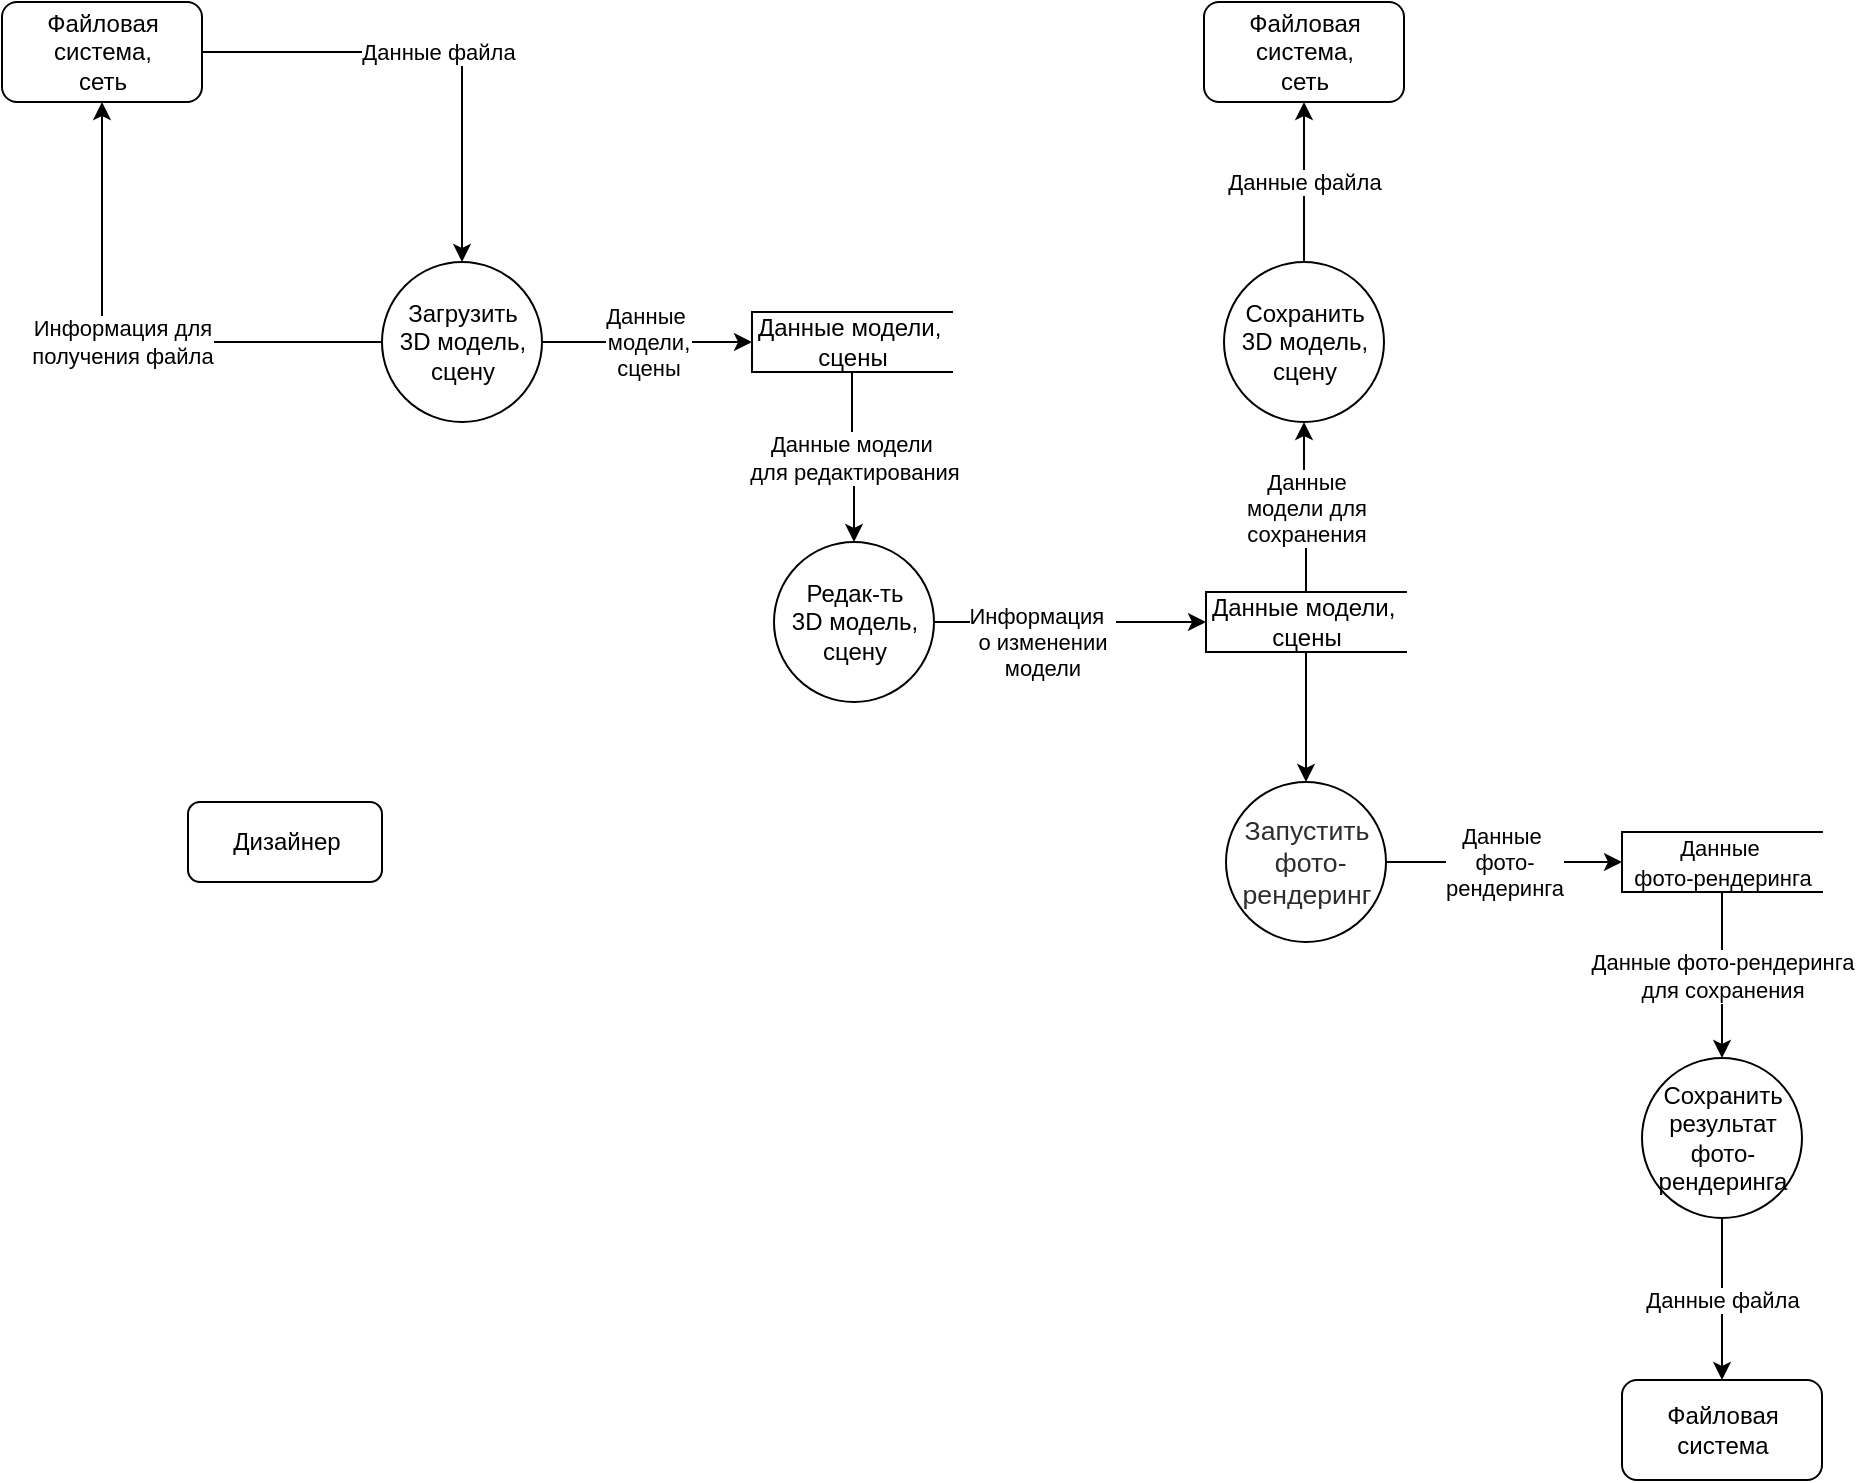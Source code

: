<mxfile version="14.7.6" type="github">
  <diagram id="zpo06m7_BMjcQepiqPYK" name="Page-1">
    <mxGraphModel dx="868" dy="482" grid="1" gridSize="10" guides="1" tooltips="1" connect="1" arrows="1" fold="1" page="1" pageScale="1" pageWidth="1169" pageHeight="827" math="0" shadow="0">
      <root>
        <mxCell id="0" />
        <mxCell id="1" parent="0" />
        <mxCell id="oDMPhcDwK1nl3bNBo1yr-3" value="Информация для&lt;br&gt;получения файла" style="edgeStyle=orthogonalEdgeStyle;rounded=0;orthogonalLoop=1;jettySize=auto;html=1;" edge="1" parent="1" source="nFgDgpKMFWf3unUXLBJT-1" target="60nflXu5xfEMRwVFv_RP-4">
          <mxGeometry relative="1" as="geometry" />
        </mxCell>
        <mxCell id="oDMPhcDwK1nl3bNBo1yr-5" value="Данные&amp;nbsp;&lt;br&gt;модели,&lt;br&gt;сцены" style="edgeStyle=orthogonalEdgeStyle;rounded=0;orthogonalLoop=1;jettySize=auto;html=1;" edge="1" parent="1" source="nFgDgpKMFWf3unUXLBJT-1" target="nFgDgpKMFWf3unUXLBJT-2">
          <mxGeometry relative="1" as="geometry" />
        </mxCell>
        <mxCell id="nFgDgpKMFWf3unUXLBJT-1" value="&lt;span&gt;Загрузить &lt;br&gt;3D модель, &lt;br&gt;сцену&lt;/span&gt;" style="shape=ellipse;html=1;dashed=0;whitespace=wrap;aspect=fixed;perimeter=ellipsePerimeter;" parent="1" vertex="1">
          <mxGeometry x="317" y="170" width="80" height="80" as="geometry" />
        </mxCell>
        <mxCell id="oDMPhcDwK1nl3bNBo1yr-8" value="Данные модели&amp;nbsp;&lt;br&gt;для редактирования" style="edgeStyle=orthogonalEdgeStyle;rounded=0;orthogonalLoop=1;jettySize=auto;html=1;" edge="1" parent="1" source="nFgDgpKMFWf3unUXLBJT-2" target="oDMPhcDwK1nl3bNBo1yr-7">
          <mxGeometry relative="1" as="geometry" />
        </mxCell>
        <mxCell id="oDMPhcDwK1nl3bNBo1yr-11" value="Данные &lt;br&gt;модели для&lt;br&gt;сохранения&lt;br&gt;" style="edgeStyle=orthogonalEdgeStyle;rounded=0;orthogonalLoop=1;jettySize=auto;html=1;exitX=0.5;exitY=0;exitDx=0;exitDy=0;" edge="1" parent="1" source="oDMPhcDwK1nl3bNBo1yr-14" target="oDMPhcDwK1nl3bNBo1yr-10">
          <mxGeometry relative="1" as="geometry" />
        </mxCell>
        <mxCell id="nFgDgpKMFWf3unUXLBJT-2" value="Данные модели,&amp;nbsp;&lt;br&gt;сцены" style="html=1;dashed=0;whitespace=wrap;shape=partialRectangle;right=0;" parent="1" vertex="1">
          <mxGeometry x="502" y="195" width="100" height="30" as="geometry" />
        </mxCell>
        <mxCell id="oDMPhcDwK1nl3bNBo1yr-4" value="Данные файла" style="edgeStyle=orthogonalEdgeStyle;rounded=0;orthogonalLoop=1;jettySize=auto;html=1;" edge="1" parent="1" source="60nflXu5xfEMRwVFv_RP-4" target="nFgDgpKMFWf3unUXLBJT-1">
          <mxGeometry relative="1" as="geometry" />
        </mxCell>
        <mxCell id="60nflXu5xfEMRwVFv_RP-4" value="Файловая &lt;br&gt;система,&lt;br&gt;сеть" style="html=1;dashed=0;whitespace=wrap;rounded=1;" parent="1" vertex="1">
          <mxGeometry x="127" y="40" width="100" height="50" as="geometry" />
        </mxCell>
        <mxCell id="oDMPhcDwK1nl3bNBo1yr-1" value="Файловая&lt;br&gt;система,&lt;br&gt;сеть" style="html=1;dashed=0;whitespace=wrap;rounded=1;" vertex="1" parent="1">
          <mxGeometry x="728" y="40" width="100" height="50" as="geometry" />
        </mxCell>
        <mxCell id="oDMPhcDwK1nl3bNBo1yr-2" value="Дизайнер" style="html=1;dashed=0;whitespace=wrap;rounded=1;" vertex="1" parent="1">
          <mxGeometry x="220" y="440" width="97" height="40" as="geometry" />
        </mxCell>
        <mxCell id="oDMPhcDwK1nl3bNBo1yr-15" value="Информация&amp;nbsp;&amp;nbsp;&lt;br&gt;о изменении &lt;br&gt;модели" style="edgeStyle=orthogonalEdgeStyle;rounded=0;orthogonalLoop=1;jettySize=auto;html=1;" edge="1" parent="1" source="oDMPhcDwK1nl3bNBo1yr-7" target="oDMPhcDwK1nl3bNBo1yr-14">
          <mxGeometry x="-0.206" y="-10" relative="1" as="geometry">
            <mxPoint as="offset" />
          </mxGeometry>
        </mxCell>
        <mxCell id="oDMPhcDwK1nl3bNBo1yr-7" value="&lt;span style=&quot;font-family: &amp;#34;helvetica&amp;#34;&quot;&gt;Редак-ть&lt;br&gt;3D модель, &lt;br&gt;сцену&lt;/span&gt;" style="shape=ellipse;html=1;dashed=0;whitespace=wrap;aspect=fixed;perimeter=ellipsePerimeter;" vertex="1" parent="1">
          <mxGeometry x="513" y="310" width="80" height="80" as="geometry" />
        </mxCell>
        <mxCell id="oDMPhcDwK1nl3bNBo1yr-12" value="Данные файла" style="edgeStyle=orthogonalEdgeStyle;rounded=0;orthogonalLoop=1;jettySize=auto;html=1;" edge="1" parent="1" source="oDMPhcDwK1nl3bNBo1yr-10" target="oDMPhcDwK1nl3bNBo1yr-1">
          <mxGeometry relative="1" as="geometry" />
        </mxCell>
        <mxCell id="oDMPhcDwK1nl3bNBo1yr-10" value="&lt;span style=&quot;font-family: &amp;#34;helvetica&amp;#34;&quot;&gt;Сохранить &lt;br&gt;3D модель, &lt;br&gt;сцену&lt;/span&gt;" style="shape=ellipse;html=1;dashed=0;whitespace=wrap;aspect=fixed;perimeter=ellipsePerimeter;" vertex="1" parent="1">
          <mxGeometry x="738" y="170" width="80" height="80" as="geometry" />
        </mxCell>
        <mxCell id="oDMPhcDwK1nl3bNBo1yr-18" style="edgeStyle=orthogonalEdgeStyle;rounded=0;orthogonalLoop=1;jettySize=auto;html=1;" edge="1" parent="1" source="oDMPhcDwK1nl3bNBo1yr-14" target="oDMPhcDwK1nl3bNBo1yr-17">
          <mxGeometry relative="1" as="geometry" />
        </mxCell>
        <mxCell id="oDMPhcDwK1nl3bNBo1yr-14" value="Данные модели,&amp;nbsp;&lt;br&gt;сцены" style="html=1;dashed=0;whitespace=wrap;shape=partialRectangle;right=0;" vertex="1" parent="1">
          <mxGeometry x="729" y="335" width="100" height="30" as="geometry" />
        </mxCell>
        <mxCell id="oDMPhcDwK1nl3bNBo1yr-20" value="Данные&amp;nbsp;&lt;br&gt;фото-&lt;br&gt;рендеринга" style="edgeStyle=orthogonalEdgeStyle;rounded=0;orthogonalLoop=1;jettySize=auto;html=1;" edge="1" parent="1" source="oDMPhcDwK1nl3bNBo1yr-17" target="oDMPhcDwK1nl3bNBo1yr-19">
          <mxGeometry relative="1" as="geometry" />
        </mxCell>
        <mxCell id="oDMPhcDwK1nl3bNBo1yr-17" value="&lt;span style=&quot;color: rgb(44 , 45 , 48) ; font-family: &amp;#34;arial&amp;#34; ; font-size: 13.333px&quot;&gt;Запустить&lt;br&gt;&amp;nbsp;фото-&lt;br&gt;рендеринг&lt;/span&gt;" style="shape=ellipse;html=1;dashed=0;whitespace=wrap;aspect=fixed;perimeter=ellipsePerimeter;" vertex="1" parent="1">
          <mxGeometry x="739" y="430" width="80" height="80" as="geometry" />
        </mxCell>
        <mxCell id="oDMPhcDwK1nl3bNBo1yr-24" value="Данные фото-рендеринга&lt;br&gt;для сохранения" style="edgeStyle=orthogonalEdgeStyle;rounded=0;orthogonalLoop=1;jettySize=auto;html=1;" edge="1" parent="1" source="oDMPhcDwK1nl3bNBo1yr-19" target="oDMPhcDwK1nl3bNBo1yr-22">
          <mxGeometry relative="1" as="geometry" />
        </mxCell>
        <mxCell id="oDMPhcDwK1nl3bNBo1yr-19" value="&lt;span style=&quot;font-size: 11px ; background-color: rgb(255 , 255 , 255)&quot;&gt;Данные&amp;nbsp;&lt;/span&gt;&lt;br style=&quot;font-size: 11px&quot;&gt;&lt;span style=&quot;font-size: 11px ; background-color: rgb(255 , 255 , 255)&quot;&gt;фото-&lt;/span&gt;&lt;span style=&quot;font-size: 11px ; background-color: rgb(255 , 255 , 255)&quot;&gt;рендеринга&lt;/span&gt;" style="html=1;dashed=0;whitespace=wrap;shape=partialRectangle;right=0;" vertex="1" parent="1">
          <mxGeometry x="937" y="455" width="100" height="30" as="geometry" />
        </mxCell>
        <mxCell id="oDMPhcDwK1nl3bNBo1yr-21" value="Файловая&lt;br&gt;система" style="html=1;dashed=0;whitespace=wrap;rounded=1;" vertex="1" parent="1">
          <mxGeometry x="937" y="729" width="100" height="50" as="geometry" />
        </mxCell>
        <mxCell id="oDMPhcDwK1nl3bNBo1yr-23" value="Данные файла" style="edgeStyle=orthogonalEdgeStyle;rounded=0;orthogonalLoop=1;jettySize=auto;html=1;" edge="1" parent="1" source="oDMPhcDwK1nl3bNBo1yr-22" target="oDMPhcDwK1nl3bNBo1yr-21">
          <mxGeometry relative="1" as="geometry" />
        </mxCell>
        <mxCell id="oDMPhcDwK1nl3bNBo1yr-22" value="&lt;span style=&quot;font-family: &amp;#34;helvetica&amp;#34;&quot;&gt;Сохранить &lt;br&gt;результат&lt;br&gt;фото-&lt;br&gt;рендеринга&lt;br&gt;&lt;/span&gt;" style="shape=ellipse;html=1;dashed=0;whitespace=wrap;aspect=fixed;perimeter=ellipsePerimeter;" vertex="1" parent="1">
          <mxGeometry x="947" y="568" width="80" height="80" as="geometry" />
        </mxCell>
      </root>
    </mxGraphModel>
  </diagram>
</mxfile>
